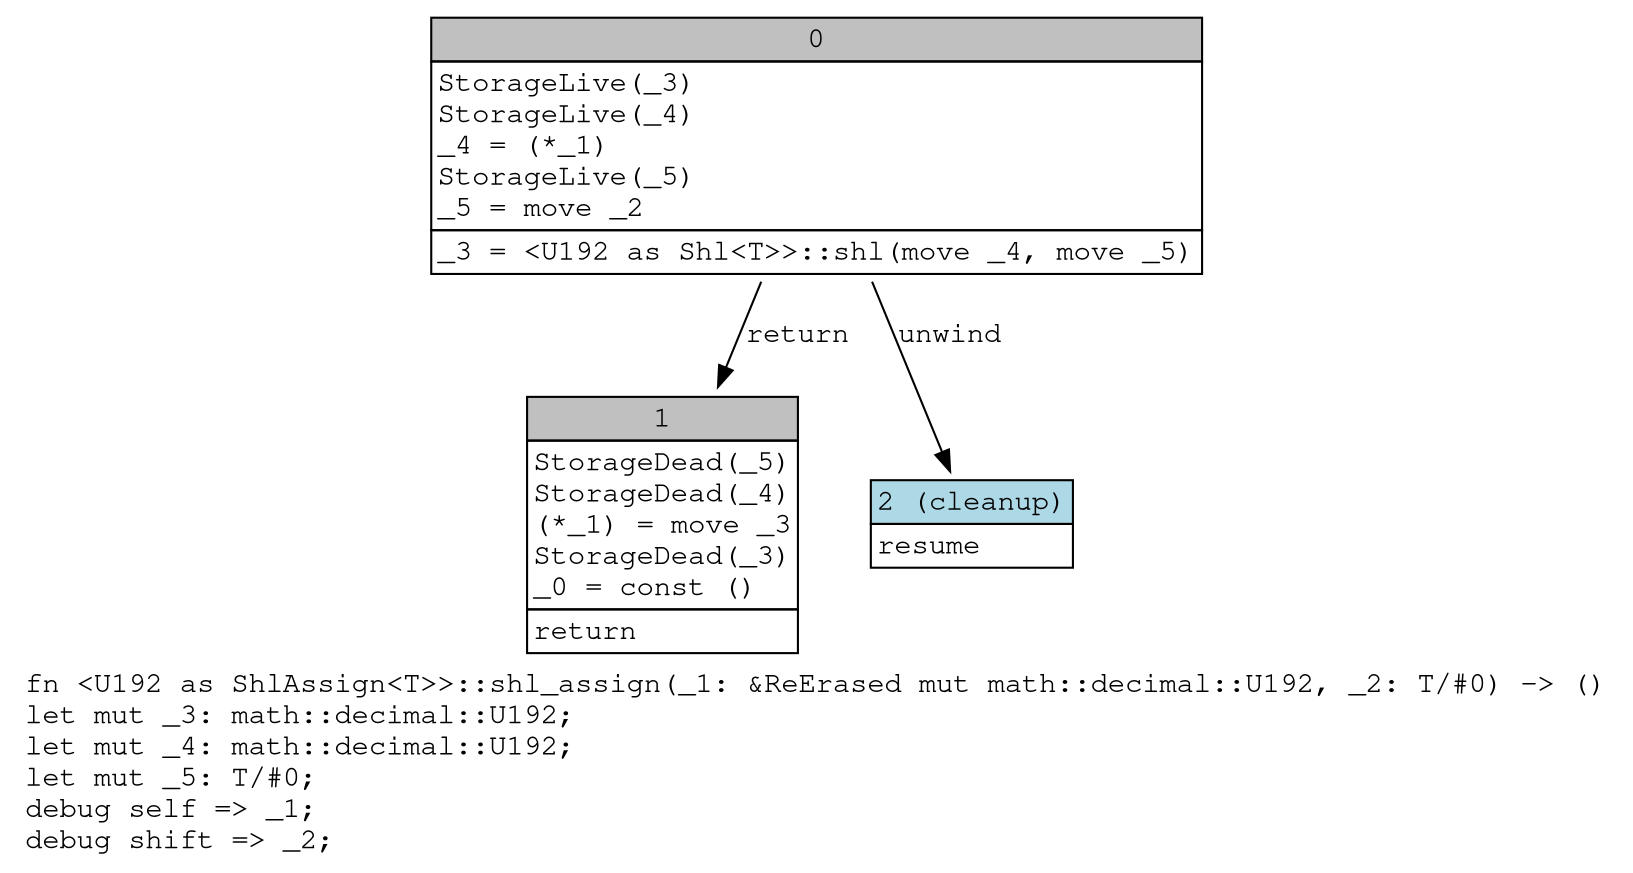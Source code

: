 digraph Mir_0_982 {
    graph [fontname="Courier, monospace"];
    node [fontname="Courier, monospace"];
    edge [fontname="Courier, monospace"];
    label=<fn &lt;U192 as ShlAssign&lt;T&gt;&gt;::shl_assign(_1: &amp;ReErased mut math::decimal::U192, _2: T/#0) -&gt; ()<br align="left"/>let mut _3: math::decimal::U192;<br align="left"/>let mut _4: math::decimal::U192;<br align="left"/>let mut _5: T/#0;<br align="left"/>debug self =&gt; _1;<br align="left"/>debug shift =&gt; _2;<br align="left"/>>;
    bb0__0_982 [shape="none", label=<<table border="0" cellborder="1" cellspacing="0"><tr><td bgcolor="gray" align="center" colspan="1">0</td></tr><tr><td align="left" balign="left">StorageLive(_3)<br/>StorageLive(_4)<br/>_4 = (*_1)<br/>StorageLive(_5)<br/>_5 = move _2<br/></td></tr><tr><td align="left">_3 = &lt;U192 as Shl&lt;T&gt;&gt;::shl(move _4, move _5)</td></tr></table>>];
    bb1__0_982 [shape="none", label=<<table border="0" cellborder="1" cellspacing="0"><tr><td bgcolor="gray" align="center" colspan="1">1</td></tr><tr><td align="left" balign="left">StorageDead(_5)<br/>StorageDead(_4)<br/>(*_1) = move _3<br/>StorageDead(_3)<br/>_0 = const ()<br/></td></tr><tr><td align="left">return</td></tr></table>>];
    bb2__0_982 [shape="none", label=<<table border="0" cellborder="1" cellspacing="0"><tr><td bgcolor="lightblue" align="center" colspan="1">2 (cleanup)</td></tr><tr><td align="left">resume</td></tr></table>>];
    bb0__0_982 -> bb1__0_982 [label="return"];
    bb0__0_982 -> bb2__0_982 [label="unwind"];
}
